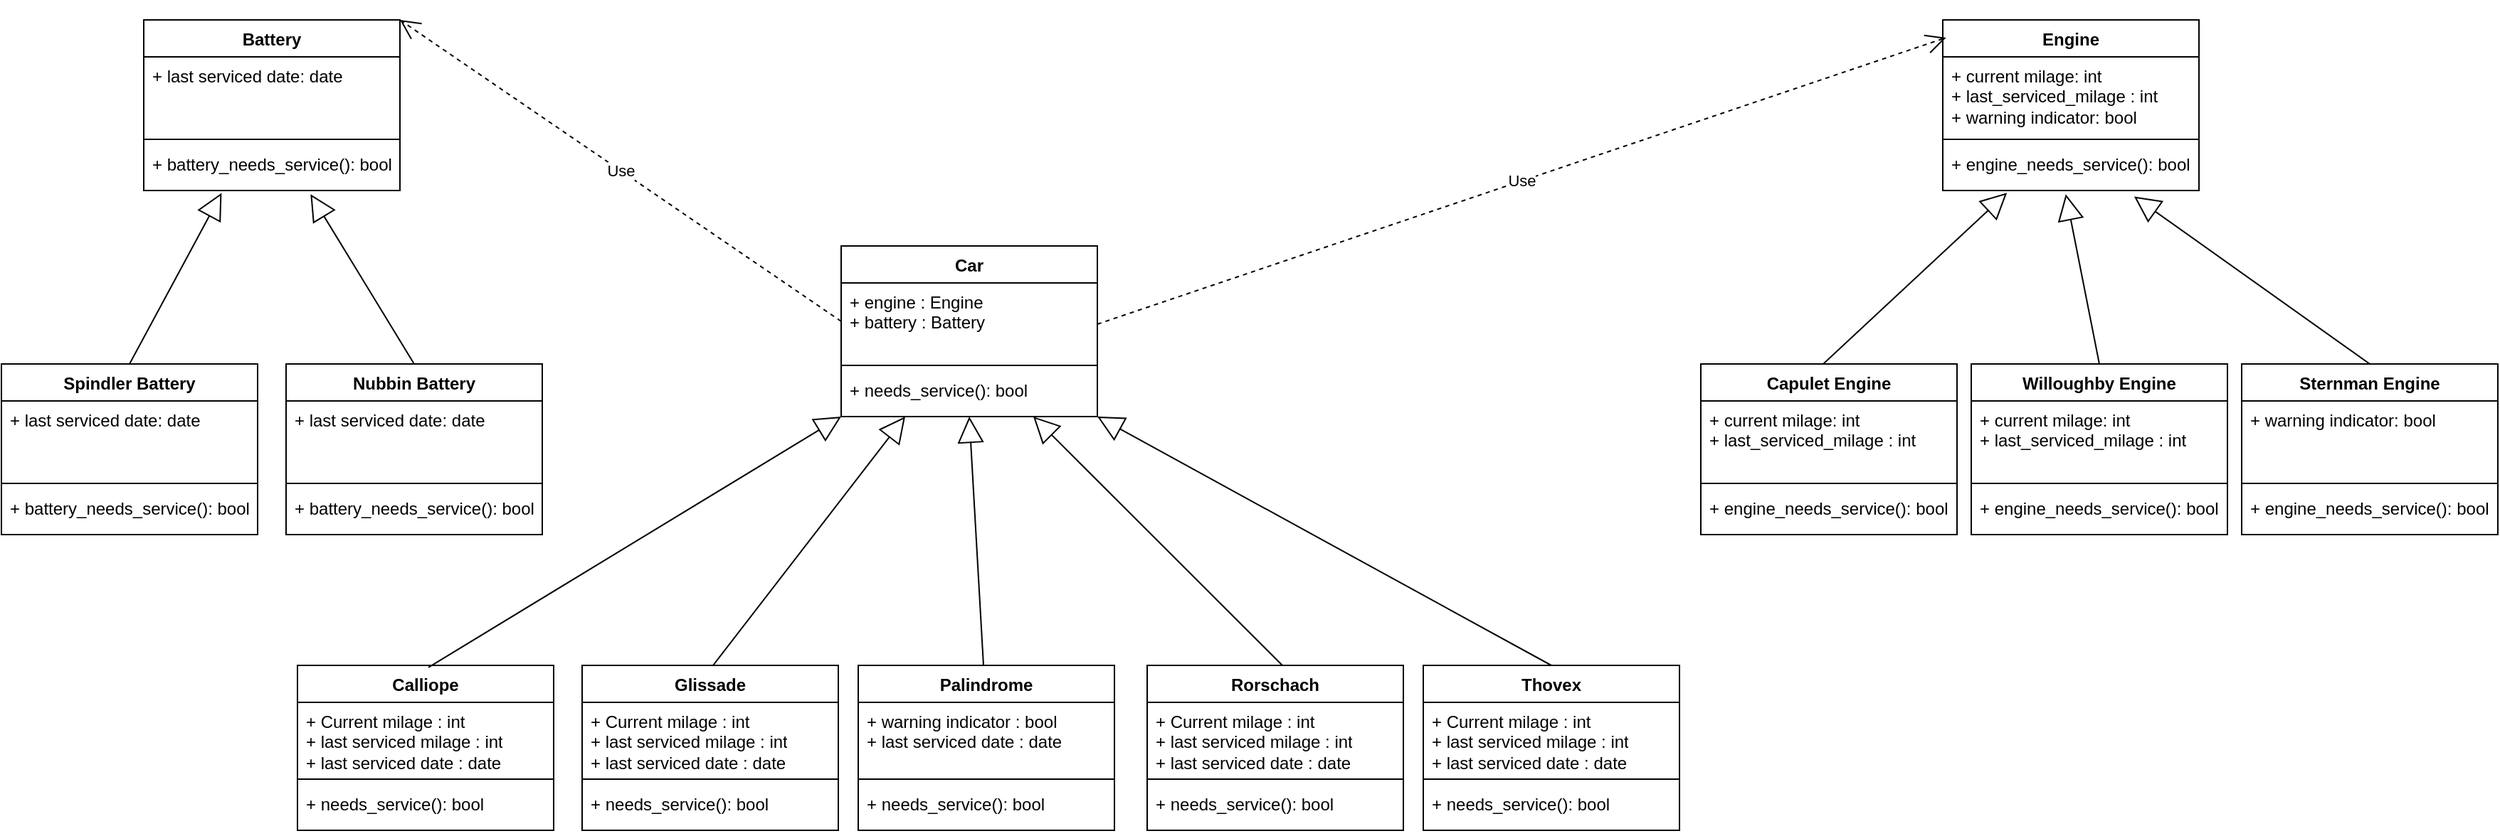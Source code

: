 <mxfile version="21.1.8" type="github">
  <diagram id="C5RBs43oDa-KdzZeNtuy" name="Page-1">
    <mxGraphModel dx="2977" dy="955" grid="1" gridSize="10" guides="1" tooltips="1" connect="1" arrows="1" fold="1" page="1" pageScale="1" pageWidth="827" pageHeight="1169" math="0" shadow="0">
      <root>
        <mxCell id="WIyWlLk6GJQsqaUBKTNV-0" />
        <mxCell id="WIyWlLk6GJQsqaUBKTNV-1" parent="WIyWlLk6GJQsqaUBKTNV-0" />
        <mxCell id="rgG76Gn6SN1cyDcZKhts-1" value="Engine" style="swimlane;fontStyle=1;align=center;verticalAlign=top;childLayout=stackLayout;horizontal=1;startSize=26;horizontalStack=0;resizeParent=1;resizeParentMax=0;resizeLast=0;collapsible=1;marginBottom=0;whiteSpace=wrap;html=1;" vertex="1" parent="WIyWlLk6GJQsqaUBKTNV-1">
          <mxGeometry x="704" y="106" width="180" height="120" as="geometry" />
        </mxCell>
        <mxCell id="rgG76Gn6SN1cyDcZKhts-2" value="+ current milage: int&lt;br&gt;+ last_serviced_milage : int&lt;br&gt;+ warning indicator: bool" style="text;strokeColor=none;fillColor=none;align=left;verticalAlign=top;spacingLeft=4;spacingRight=4;overflow=hidden;rotatable=0;points=[[0,0.5],[1,0.5]];portConstraint=eastwest;whiteSpace=wrap;html=1;" vertex="1" parent="rgG76Gn6SN1cyDcZKhts-1">
          <mxGeometry y="26" width="180" height="54" as="geometry" />
        </mxCell>
        <mxCell id="rgG76Gn6SN1cyDcZKhts-3" value="" style="line;strokeWidth=1;fillColor=none;align=left;verticalAlign=middle;spacingTop=-1;spacingLeft=3;spacingRight=3;rotatable=0;labelPosition=right;points=[];portConstraint=eastwest;strokeColor=inherit;" vertex="1" parent="rgG76Gn6SN1cyDcZKhts-1">
          <mxGeometry y="80" width="180" height="8" as="geometry" />
        </mxCell>
        <mxCell id="rgG76Gn6SN1cyDcZKhts-4" value="+ engine_needs_service(): bool" style="text;strokeColor=none;fillColor=none;align=left;verticalAlign=top;spacingLeft=4;spacingRight=4;overflow=hidden;rotatable=0;points=[[0,0.5],[1,0.5]];portConstraint=eastwest;whiteSpace=wrap;html=1;" vertex="1" parent="rgG76Gn6SN1cyDcZKhts-1">
          <mxGeometry y="88" width="180" height="32" as="geometry" />
        </mxCell>
        <mxCell id="rgG76Gn6SN1cyDcZKhts-6" value="Battery" style="swimlane;fontStyle=1;align=center;verticalAlign=top;childLayout=stackLayout;horizontal=1;startSize=26;horizontalStack=0;resizeParent=1;resizeParentMax=0;resizeLast=0;collapsible=1;marginBottom=0;whiteSpace=wrap;html=1;" vertex="1" parent="WIyWlLk6GJQsqaUBKTNV-1">
          <mxGeometry x="-560" y="106" width="180" height="120" as="geometry" />
        </mxCell>
        <mxCell id="rgG76Gn6SN1cyDcZKhts-7" value="+ last serviced date: date&lt;br&gt;" style="text;strokeColor=none;fillColor=none;align=left;verticalAlign=top;spacingLeft=4;spacingRight=4;overflow=hidden;rotatable=0;points=[[0,0.5],[1,0.5]];portConstraint=eastwest;whiteSpace=wrap;html=1;" vertex="1" parent="rgG76Gn6SN1cyDcZKhts-6">
          <mxGeometry y="26" width="180" height="54" as="geometry" />
        </mxCell>
        <mxCell id="rgG76Gn6SN1cyDcZKhts-8" value="" style="line;strokeWidth=1;fillColor=none;align=left;verticalAlign=middle;spacingTop=-1;spacingLeft=3;spacingRight=3;rotatable=0;labelPosition=right;points=[];portConstraint=eastwest;strokeColor=inherit;" vertex="1" parent="rgG76Gn6SN1cyDcZKhts-6">
          <mxGeometry y="80" width="180" height="8" as="geometry" />
        </mxCell>
        <mxCell id="rgG76Gn6SN1cyDcZKhts-9" value="+ battery_needs_service(): bool" style="text;strokeColor=none;fillColor=none;align=left;verticalAlign=top;spacingLeft=4;spacingRight=4;overflow=hidden;rotatable=0;points=[[0,0.5],[1,0.5]];portConstraint=eastwest;whiteSpace=wrap;html=1;" vertex="1" parent="rgG76Gn6SN1cyDcZKhts-6">
          <mxGeometry y="88" width="180" height="32" as="geometry" />
        </mxCell>
        <mxCell id="rgG76Gn6SN1cyDcZKhts-10" value="Car" style="swimlane;fontStyle=1;align=center;verticalAlign=top;childLayout=stackLayout;horizontal=1;startSize=26;horizontalStack=0;resizeParent=1;resizeParentMax=0;resizeLast=0;collapsible=1;marginBottom=0;whiteSpace=wrap;html=1;" vertex="1" parent="WIyWlLk6GJQsqaUBKTNV-1">
          <mxGeometry x="-70" y="265" width="180" height="120" as="geometry" />
        </mxCell>
        <mxCell id="rgG76Gn6SN1cyDcZKhts-11" value="+ engine : Engine&lt;br&gt;+ battery : Battery" style="text;strokeColor=none;fillColor=none;align=left;verticalAlign=top;spacingLeft=4;spacingRight=4;overflow=hidden;rotatable=0;points=[[0,0.5],[1,0.5]];portConstraint=eastwest;whiteSpace=wrap;html=1;" vertex="1" parent="rgG76Gn6SN1cyDcZKhts-10">
          <mxGeometry y="26" width="180" height="54" as="geometry" />
        </mxCell>
        <mxCell id="rgG76Gn6SN1cyDcZKhts-12" value="" style="line;strokeWidth=1;fillColor=none;align=left;verticalAlign=middle;spacingTop=-1;spacingLeft=3;spacingRight=3;rotatable=0;labelPosition=right;points=[];portConstraint=eastwest;strokeColor=inherit;" vertex="1" parent="rgG76Gn6SN1cyDcZKhts-10">
          <mxGeometry y="80" width="180" height="8" as="geometry" />
        </mxCell>
        <mxCell id="rgG76Gn6SN1cyDcZKhts-13" value="+ needs_service(): bool" style="text;strokeColor=none;fillColor=none;align=left;verticalAlign=top;spacingLeft=4;spacingRight=4;overflow=hidden;rotatable=0;points=[[0,0.5],[1,0.5]];portConstraint=eastwest;whiteSpace=wrap;html=1;" vertex="1" parent="rgG76Gn6SN1cyDcZKhts-10">
          <mxGeometry y="88" width="180" height="32" as="geometry" />
        </mxCell>
        <mxCell id="rgG76Gn6SN1cyDcZKhts-14" value="Capulet Engine" style="swimlane;fontStyle=1;align=center;verticalAlign=top;childLayout=stackLayout;horizontal=1;startSize=26;horizontalStack=0;resizeParent=1;resizeParentMax=0;resizeLast=0;collapsible=1;marginBottom=0;whiteSpace=wrap;html=1;" vertex="1" parent="WIyWlLk6GJQsqaUBKTNV-1">
          <mxGeometry x="534" y="348" width="180" height="120" as="geometry" />
        </mxCell>
        <mxCell id="rgG76Gn6SN1cyDcZKhts-15" value="+ current milage: int&lt;br&gt;+ last_serviced_milage : int&lt;br&gt;" style="text;strokeColor=none;fillColor=none;align=left;verticalAlign=top;spacingLeft=4;spacingRight=4;overflow=hidden;rotatable=0;points=[[0,0.5],[1,0.5]];portConstraint=eastwest;whiteSpace=wrap;html=1;" vertex="1" parent="rgG76Gn6SN1cyDcZKhts-14">
          <mxGeometry y="26" width="180" height="54" as="geometry" />
        </mxCell>
        <mxCell id="rgG76Gn6SN1cyDcZKhts-16" value="" style="line;strokeWidth=1;fillColor=none;align=left;verticalAlign=middle;spacingTop=-1;spacingLeft=3;spacingRight=3;rotatable=0;labelPosition=right;points=[];portConstraint=eastwest;strokeColor=inherit;" vertex="1" parent="rgG76Gn6SN1cyDcZKhts-14">
          <mxGeometry y="80" width="180" height="8" as="geometry" />
        </mxCell>
        <mxCell id="rgG76Gn6SN1cyDcZKhts-17" value="+ engine_needs_service(): bool" style="text;strokeColor=none;fillColor=none;align=left;verticalAlign=top;spacingLeft=4;spacingRight=4;overflow=hidden;rotatable=0;points=[[0,0.5],[1,0.5]];portConstraint=eastwest;whiteSpace=wrap;html=1;" vertex="1" parent="rgG76Gn6SN1cyDcZKhts-14">
          <mxGeometry y="88" width="180" height="32" as="geometry" />
        </mxCell>
        <mxCell id="rgG76Gn6SN1cyDcZKhts-18" value="Willoughby Engine" style="swimlane;fontStyle=1;align=center;verticalAlign=top;childLayout=stackLayout;horizontal=1;startSize=26;horizontalStack=0;resizeParent=1;resizeParentMax=0;resizeLast=0;collapsible=1;marginBottom=0;whiteSpace=wrap;html=1;" vertex="1" parent="WIyWlLk6GJQsqaUBKTNV-1">
          <mxGeometry x="724" y="348" width="180" height="120" as="geometry" />
        </mxCell>
        <mxCell id="rgG76Gn6SN1cyDcZKhts-19" value="+ current milage: int&lt;br&gt;+ last_serviced_milage : int&lt;br&gt;" style="text;strokeColor=none;fillColor=none;align=left;verticalAlign=top;spacingLeft=4;spacingRight=4;overflow=hidden;rotatable=0;points=[[0,0.5],[1,0.5]];portConstraint=eastwest;whiteSpace=wrap;html=1;" vertex="1" parent="rgG76Gn6SN1cyDcZKhts-18">
          <mxGeometry y="26" width="180" height="54" as="geometry" />
        </mxCell>
        <mxCell id="rgG76Gn6SN1cyDcZKhts-20" value="" style="line;strokeWidth=1;fillColor=none;align=left;verticalAlign=middle;spacingTop=-1;spacingLeft=3;spacingRight=3;rotatable=0;labelPosition=right;points=[];portConstraint=eastwest;strokeColor=inherit;" vertex="1" parent="rgG76Gn6SN1cyDcZKhts-18">
          <mxGeometry y="80" width="180" height="8" as="geometry" />
        </mxCell>
        <mxCell id="rgG76Gn6SN1cyDcZKhts-21" value="+ engine_needs_service(): bool" style="text;strokeColor=none;fillColor=none;align=left;verticalAlign=top;spacingLeft=4;spacingRight=4;overflow=hidden;rotatable=0;points=[[0,0.5],[1,0.5]];portConstraint=eastwest;whiteSpace=wrap;html=1;" vertex="1" parent="rgG76Gn6SN1cyDcZKhts-18">
          <mxGeometry y="88" width="180" height="32" as="geometry" />
        </mxCell>
        <mxCell id="rgG76Gn6SN1cyDcZKhts-22" value="Sternman Engine" style="swimlane;fontStyle=1;align=center;verticalAlign=top;childLayout=stackLayout;horizontal=1;startSize=26;horizontalStack=0;resizeParent=1;resizeParentMax=0;resizeLast=0;collapsible=1;marginBottom=0;whiteSpace=wrap;html=1;" vertex="1" parent="WIyWlLk6GJQsqaUBKTNV-1">
          <mxGeometry x="914" y="348" width="180" height="120" as="geometry" />
        </mxCell>
        <mxCell id="rgG76Gn6SN1cyDcZKhts-23" value="+ warning indicator: bool" style="text;strokeColor=none;fillColor=none;align=left;verticalAlign=top;spacingLeft=4;spacingRight=4;overflow=hidden;rotatable=0;points=[[0,0.5],[1,0.5]];portConstraint=eastwest;whiteSpace=wrap;html=1;" vertex="1" parent="rgG76Gn6SN1cyDcZKhts-22">
          <mxGeometry y="26" width="180" height="54" as="geometry" />
        </mxCell>
        <mxCell id="rgG76Gn6SN1cyDcZKhts-24" value="" style="line;strokeWidth=1;fillColor=none;align=left;verticalAlign=middle;spacingTop=-1;spacingLeft=3;spacingRight=3;rotatable=0;labelPosition=right;points=[];portConstraint=eastwest;strokeColor=inherit;" vertex="1" parent="rgG76Gn6SN1cyDcZKhts-22">
          <mxGeometry y="80" width="180" height="8" as="geometry" />
        </mxCell>
        <mxCell id="rgG76Gn6SN1cyDcZKhts-25" value="+ engine_needs_service(): bool" style="text;strokeColor=none;fillColor=none;align=left;verticalAlign=top;spacingLeft=4;spacingRight=4;overflow=hidden;rotatable=0;points=[[0,0.5],[1,0.5]];portConstraint=eastwest;whiteSpace=wrap;html=1;" vertex="1" parent="rgG76Gn6SN1cyDcZKhts-22">
          <mxGeometry y="88" width="180" height="32" as="geometry" />
        </mxCell>
        <mxCell id="rgG76Gn6SN1cyDcZKhts-26" value="Spindler Battery" style="swimlane;fontStyle=1;align=center;verticalAlign=top;childLayout=stackLayout;horizontal=1;startSize=26;horizontalStack=0;resizeParent=1;resizeParentMax=0;resizeLast=0;collapsible=1;marginBottom=0;whiteSpace=wrap;html=1;" vertex="1" parent="WIyWlLk6GJQsqaUBKTNV-1">
          <mxGeometry x="-660" y="348" width="180" height="120" as="geometry" />
        </mxCell>
        <mxCell id="rgG76Gn6SN1cyDcZKhts-27" value="+ last serviced date: date&lt;br&gt;" style="text;strokeColor=none;fillColor=none;align=left;verticalAlign=top;spacingLeft=4;spacingRight=4;overflow=hidden;rotatable=0;points=[[0,0.5],[1,0.5]];portConstraint=eastwest;whiteSpace=wrap;html=1;" vertex="1" parent="rgG76Gn6SN1cyDcZKhts-26">
          <mxGeometry y="26" width="180" height="54" as="geometry" />
        </mxCell>
        <mxCell id="rgG76Gn6SN1cyDcZKhts-28" value="" style="line;strokeWidth=1;fillColor=none;align=left;verticalAlign=middle;spacingTop=-1;spacingLeft=3;spacingRight=3;rotatable=0;labelPosition=right;points=[];portConstraint=eastwest;strokeColor=inherit;" vertex="1" parent="rgG76Gn6SN1cyDcZKhts-26">
          <mxGeometry y="80" width="180" height="8" as="geometry" />
        </mxCell>
        <mxCell id="rgG76Gn6SN1cyDcZKhts-29" value="+ battery_needs_service(): bool" style="text;strokeColor=none;fillColor=none;align=left;verticalAlign=top;spacingLeft=4;spacingRight=4;overflow=hidden;rotatable=0;points=[[0,0.5],[1,0.5]];portConstraint=eastwest;whiteSpace=wrap;html=1;" vertex="1" parent="rgG76Gn6SN1cyDcZKhts-26">
          <mxGeometry y="88" width="180" height="32" as="geometry" />
        </mxCell>
        <mxCell id="rgG76Gn6SN1cyDcZKhts-30" value="Nubbin Battery" style="swimlane;fontStyle=1;align=center;verticalAlign=top;childLayout=stackLayout;horizontal=1;startSize=26;horizontalStack=0;resizeParent=1;resizeParentMax=0;resizeLast=0;collapsible=1;marginBottom=0;whiteSpace=wrap;html=1;" vertex="1" parent="WIyWlLk6GJQsqaUBKTNV-1">
          <mxGeometry x="-460" y="348" width="180" height="120" as="geometry" />
        </mxCell>
        <mxCell id="rgG76Gn6SN1cyDcZKhts-31" value="+ last serviced date: date&lt;br&gt;" style="text;strokeColor=none;fillColor=none;align=left;verticalAlign=top;spacingLeft=4;spacingRight=4;overflow=hidden;rotatable=0;points=[[0,0.5],[1,0.5]];portConstraint=eastwest;whiteSpace=wrap;html=1;" vertex="1" parent="rgG76Gn6SN1cyDcZKhts-30">
          <mxGeometry y="26" width="180" height="54" as="geometry" />
        </mxCell>
        <mxCell id="rgG76Gn6SN1cyDcZKhts-32" value="" style="line;strokeWidth=1;fillColor=none;align=left;verticalAlign=middle;spacingTop=-1;spacingLeft=3;spacingRight=3;rotatable=0;labelPosition=right;points=[];portConstraint=eastwest;strokeColor=inherit;" vertex="1" parent="rgG76Gn6SN1cyDcZKhts-30">
          <mxGeometry y="80" width="180" height="8" as="geometry" />
        </mxCell>
        <mxCell id="rgG76Gn6SN1cyDcZKhts-33" value="+ battery_needs_service(): bool" style="text;strokeColor=none;fillColor=none;align=left;verticalAlign=top;spacingLeft=4;spacingRight=4;overflow=hidden;rotatable=0;points=[[0,0.5],[1,0.5]];portConstraint=eastwest;whiteSpace=wrap;html=1;" vertex="1" parent="rgG76Gn6SN1cyDcZKhts-30">
          <mxGeometry y="88" width="180" height="32" as="geometry" />
        </mxCell>
        <mxCell id="rgG76Gn6SN1cyDcZKhts-38" value="" style="endArrow=block;endSize=16;endFill=0;html=1;rounded=0;exitX=0.5;exitY=0;exitDx=0;exitDy=0;entryX=0.273;entryY=1.05;entryDx=0;entryDy=0;entryPerimeter=0;" edge="1" parent="WIyWlLk6GJQsqaUBKTNV-1">
          <mxGeometry width="160" relative="1" as="geometry">
            <mxPoint x="620" y="348" as="sourcePoint" />
            <mxPoint x="749.14" y="227.6" as="targetPoint" />
          </mxGeometry>
        </mxCell>
        <mxCell id="rgG76Gn6SN1cyDcZKhts-40" value="" style="endArrow=block;endSize=16;endFill=0;html=1;rounded=0;exitX=0.5;exitY=0;exitDx=0;exitDy=0;entryX=0.48;entryY=1.081;entryDx=0;entryDy=0;entryPerimeter=0;" edge="1" parent="WIyWlLk6GJQsqaUBKTNV-1" source="rgG76Gn6SN1cyDcZKhts-18" target="rgG76Gn6SN1cyDcZKhts-4">
          <mxGeometry width="160" relative="1" as="geometry">
            <mxPoint x="630" y="358" as="sourcePoint" />
            <mxPoint x="774" y="238" as="targetPoint" />
          </mxGeometry>
        </mxCell>
        <mxCell id="rgG76Gn6SN1cyDcZKhts-41" value="" style="endArrow=block;endSize=16;endFill=0;html=1;rounded=0;exitX=0.5;exitY=0;exitDx=0;exitDy=0;entryX=0.747;entryY=1.131;entryDx=0;entryDy=0;entryPerimeter=0;" edge="1" parent="WIyWlLk6GJQsqaUBKTNV-1" source="rgG76Gn6SN1cyDcZKhts-22" target="rgG76Gn6SN1cyDcZKhts-4">
          <mxGeometry width="160" relative="1" as="geometry">
            <mxPoint x="640" y="368" as="sourcePoint" />
            <mxPoint x="769.14" y="247.6" as="targetPoint" />
          </mxGeometry>
        </mxCell>
        <mxCell id="rgG76Gn6SN1cyDcZKhts-42" value="" style="endArrow=block;endSize=16;endFill=0;html=1;rounded=0;exitX=0.5;exitY=0;exitDx=0;exitDy=0;entryX=0.304;entryY=1.056;entryDx=0;entryDy=0;entryPerimeter=0;" edge="1" parent="WIyWlLk6GJQsqaUBKTNV-1" source="rgG76Gn6SN1cyDcZKhts-26" target="rgG76Gn6SN1cyDcZKhts-9">
          <mxGeometry width="160" relative="1" as="geometry">
            <mxPoint x="-1144" y="378" as="sourcePoint" />
            <mxPoint x="-1014.86" y="257.6" as="targetPoint" />
          </mxGeometry>
        </mxCell>
        <mxCell id="rgG76Gn6SN1cyDcZKhts-43" value="" style="endArrow=block;endSize=16;endFill=0;html=1;rounded=0;exitX=0.5;exitY=0;exitDx=0;exitDy=0;entryX=0.651;entryY=1.081;entryDx=0;entryDy=0;entryPerimeter=0;" edge="1" parent="WIyWlLk6GJQsqaUBKTNV-1" source="rgG76Gn6SN1cyDcZKhts-30" target="rgG76Gn6SN1cyDcZKhts-9">
          <mxGeometry width="160" relative="1" as="geometry">
            <mxPoint x="-1134" y="388" as="sourcePoint" />
            <mxPoint x="-1004.86" y="267.6" as="targetPoint" />
          </mxGeometry>
        </mxCell>
        <mxCell id="rgG76Gn6SN1cyDcZKhts-44" value="Use" style="endArrow=open;endSize=12;dashed=1;html=1;rounded=0;entryX=0.013;entryY=0.104;entryDx=0;entryDy=0;entryPerimeter=0;" edge="1" parent="WIyWlLk6GJQsqaUBKTNV-1" target="rgG76Gn6SN1cyDcZKhts-1">
          <mxGeometry width="160" relative="1" as="geometry">
            <mxPoint x="110" y="320" as="sourcePoint" />
            <mxPoint x="1054" y="528" as="targetPoint" />
          </mxGeometry>
        </mxCell>
        <mxCell id="rgG76Gn6SN1cyDcZKhts-45" value="Use" style="endArrow=open;endSize=12;dashed=1;html=1;rounded=0;exitX=0;exitY=0.5;exitDx=0;exitDy=0;entryX=1;entryY=0;entryDx=0;entryDy=0;" edge="1" parent="WIyWlLk6GJQsqaUBKTNV-1" source="rgG76Gn6SN1cyDcZKhts-11" target="rgG76Gn6SN1cyDcZKhts-6">
          <mxGeometry width="160" relative="1" as="geometry">
            <mxPoint x="493" y="343" as="sourcePoint" />
            <mxPoint x="716" y="360" as="targetPoint" />
          </mxGeometry>
        </mxCell>
        <mxCell id="rgG76Gn6SN1cyDcZKhts-50" value="Palindrome" style="swimlane;fontStyle=1;align=center;verticalAlign=top;childLayout=stackLayout;horizontal=1;startSize=26;horizontalStack=0;resizeParent=1;resizeParentMax=0;resizeLast=0;collapsible=1;marginBottom=0;whiteSpace=wrap;html=1;" vertex="1" parent="WIyWlLk6GJQsqaUBKTNV-1">
          <mxGeometry x="-58" y="560" width="180" height="116" as="geometry" />
        </mxCell>
        <mxCell id="rgG76Gn6SN1cyDcZKhts-51" value="+ warning indicator : bool&lt;br&gt;+ last serviced date : date" style="text;strokeColor=none;fillColor=none;align=left;verticalAlign=top;spacingLeft=4;spacingRight=4;overflow=hidden;rotatable=0;points=[[0,0.5],[1,0.5]];portConstraint=eastwest;whiteSpace=wrap;html=1;" vertex="1" parent="rgG76Gn6SN1cyDcZKhts-50">
          <mxGeometry y="26" width="180" height="50" as="geometry" />
        </mxCell>
        <mxCell id="rgG76Gn6SN1cyDcZKhts-52" value="" style="line;strokeWidth=1;fillColor=none;align=left;verticalAlign=middle;spacingTop=-1;spacingLeft=3;spacingRight=3;rotatable=0;labelPosition=right;points=[];portConstraint=eastwest;strokeColor=inherit;" vertex="1" parent="rgG76Gn6SN1cyDcZKhts-50">
          <mxGeometry y="76" width="180" height="8" as="geometry" />
        </mxCell>
        <mxCell id="rgG76Gn6SN1cyDcZKhts-53" value="+ needs_service(): bool" style="text;strokeColor=none;fillColor=none;align=left;verticalAlign=top;spacingLeft=4;spacingRight=4;overflow=hidden;rotatable=0;points=[[0,0.5],[1,0.5]];portConstraint=eastwest;whiteSpace=wrap;html=1;" vertex="1" parent="rgG76Gn6SN1cyDcZKhts-50">
          <mxGeometry y="84" width="180" height="32" as="geometry" />
        </mxCell>
        <mxCell id="rgG76Gn6SN1cyDcZKhts-54" value="Calliope" style="swimlane;fontStyle=1;align=center;verticalAlign=top;childLayout=stackLayout;horizontal=1;startSize=26;horizontalStack=0;resizeParent=1;resizeParentMax=0;resizeLast=0;collapsible=1;marginBottom=0;whiteSpace=wrap;html=1;" vertex="1" parent="WIyWlLk6GJQsqaUBKTNV-1">
          <mxGeometry x="-452" y="560" width="180" height="116" as="geometry" />
        </mxCell>
        <mxCell id="rgG76Gn6SN1cyDcZKhts-55" value="+ Current milage : int&lt;br&gt;+ last serviced milage : int&lt;br&gt;+ last serviced date : date" style="text;strokeColor=none;fillColor=none;align=left;verticalAlign=top;spacingLeft=4;spacingRight=4;overflow=hidden;rotatable=0;points=[[0,0.5],[1,0.5]];portConstraint=eastwest;whiteSpace=wrap;html=1;" vertex="1" parent="rgG76Gn6SN1cyDcZKhts-54">
          <mxGeometry y="26" width="180" height="50" as="geometry" />
        </mxCell>
        <mxCell id="rgG76Gn6SN1cyDcZKhts-56" value="" style="line;strokeWidth=1;fillColor=none;align=left;verticalAlign=middle;spacingTop=-1;spacingLeft=3;spacingRight=3;rotatable=0;labelPosition=right;points=[];portConstraint=eastwest;strokeColor=inherit;" vertex="1" parent="rgG76Gn6SN1cyDcZKhts-54">
          <mxGeometry y="76" width="180" height="8" as="geometry" />
        </mxCell>
        <mxCell id="rgG76Gn6SN1cyDcZKhts-57" value="+ needs_service(): bool" style="text;strokeColor=none;fillColor=none;align=left;verticalAlign=top;spacingLeft=4;spacingRight=4;overflow=hidden;rotatable=0;points=[[0,0.5],[1,0.5]];portConstraint=eastwest;whiteSpace=wrap;html=1;" vertex="1" parent="rgG76Gn6SN1cyDcZKhts-54">
          <mxGeometry y="84" width="180" height="32" as="geometry" />
        </mxCell>
        <mxCell id="rgG76Gn6SN1cyDcZKhts-58" value="Glissade" style="swimlane;fontStyle=1;align=center;verticalAlign=top;childLayout=stackLayout;horizontal=1;startSize=26;horizontalStack=0;resizeParent=1;resizeParentMax=0;resizeLast=0;collapsible=1;marginBottom=0;whiteSpace=wrap;html=1;" vertex="1" parent="WIyWlLk6GJQsqaUBKTNV-1">
          <mxGeometry x="-252" y="560" width="180" height="116" as="geometry" />
        </mxCell>
        <mxCell id="rgG76Gn6SN1cyDcZKhts-59" value="+ Current milage : int&lt;br style=&quot;border-color: var(--border-color);&quot;&gt;+ last serviced milage : int&lt;br style=&quot;border-color: var(--border-color);&quot;&gt;+ last serviced date : date" style="text;strokeColor=none;fillColor=none;align=left;verticalAlign=top;spacingLeft=4;spacingRight=4;overflow=hidden;rotatable=0;points=[[0,0.5],[1,0.5]];portConstraint=eastwest;whiteSpace=wrap;html=1;" vertex="1" parent="rgG76Gn6SN1cyDcZKhts-58">
          <mxGeometry y="26" width="180" height="50" as="geometry" />
        </mxCell>
        <mxCell id="rgG76Gn6SN1cyDcZKhts-60" value="" style="line;strokeWidth=1;fillColor=none;align=left;verticalAlign=middle;spacingTop=-1;spacingLeft=3;spacingRight=3;rotatable=0;labelPosition=right;points=[];portConstraint=eastwest;strokeColor=inherit;" vertex="1" parent="rgG76Gn6SN1cyDcZKhts-58">
          <mxGeometry y="76" width="180" height="8" as="geometry" />
        </mxCell>
        <mxCell id="rgG76Gn6SN1cyDcZKhts-61" value="+ needs_service(): bool" style="text;strokeColor=none;fillColor=none;align=left;verticalAlign=top;spacingLeft=4;spacingRight=4;overflow=hidden;rotatable=0;points=[[0,0.5],[1,0.5]];portConstraint=eastwest;whiteSpace=wrap;html=1;" vertex="1" parent="rgG76Gn6SN1cyDcZKhts-58">
          <mxGeometry y="84" width="180" height="32" as="geometry" />
        </mxCell>
        <mxCell id="rgG76Gn6SN1cyDcZKhts-62" value="Thovex" style="swimlane;fontStyle=1;align=center;verticalAlign=top;childLayout=stackLayout;horizontal=1;startSize=26;horizontalStack=0;resizeParent=1;resizeParentMax=0;resizeLast=0;collapsible=1;marginBottom=0;whiteSpace=wrap;html=1;" vertex="1" parent="WIyWlLk6GJQsqaUBKTNV-1">
          <mxGeometry x="339" y="560" width="180" height="116" as="geometry" />
        </mxCell>
        <mxCell id="rgG76Gn6SN1cyDcZKhts-63" value="+ Current milage : int&lt;br style=&quot;border-color: var(--border-color);&quot;&gt;+ last serviced milage : int&lt;br style=&quot;border-color: var(--border-color);&quot;&gt;+ last serviced date : date" style="text;strokeColor=none;fillColor=none;align=left;verticalAlign=top;spacingLeft=4;spacingRight=4;overflow=hidden;rotatable=0;points=[[0,0.5],[1,0.5]];portConstraint=eastwest;whiteSpace=wrap;html=1;" vertex="1" parent="rgG76Gn6SN1cyDcZKhts-62">
          <mxGeometry y="26" width="180" height="50" as="geometry" />
        </mxCell>
        <mxCell id="rgG76Gn6SN1cyDcZKhts-64" value="" style="line;strokeWidth=1;fillColor=none;align=left;verticalAlign=middle;spacingTop=-1;spacingLeft=3;spacingRight=3;rotatable=0;labelPosition=right;points=[];portConstraint=eastwest;strokeColor=inherit;" vertex="1" parent="rgG76Gn6SN1cyDcZKhts-62">
          <mxGeometry y="76" width="180" height="8" as="geometry" />
        </mxCell>
        <mxCell id="rgG76Gn6SN1cyDcZKhts-65" value="+ needs_service(): bool" style="text;strokeColor=none;fillColor=none;align=left;verticalAlign=top;spacingLeft=4;spacingRight=4;overflow=hidden;rotatable=0;points=[[0,0.5],[1,0.5]];portConstraint=eastwest;whiteSpace=wrap;html=1;" vertex="1" parent="rgG76Gn6SN1cyDcZKhts-62">
          <mxGeometry y="84" width="180" height="32" as="geometry" />
        </mxCell>
        <mxCell id="rgG76Gn6SN1cyDcZKhts-66" value="Rorschach" style="swimlane;fontStyle=1;align=center;verticalAlign=top;childLayout=stackLayout;horizontal=1;startSize=26;horizontalStack=0;resizeParent=1;resizeParentMax=0;resizeLast=0;collapsible=1;marginBottom=0;whiteSpace=wrap;html=1;" vertex="1" parent="WIyWlLk6GJQsqaUBKTNV-1">
          <mxGeometry x="145" y="560" width="180" height="116" as="geometry" />
        </mxCell>
        <mxCell id="rgG76Gn6SN1cyDcZKhts-67" value="+ Current milage : int&lt;br style=&quot;border-color: var(--border-color);&quot;&gt;+ last serviced milage : int&lt;br style=&quot;border-color: var(--border-color);&quot;&gt;+ last serviced date : date" style="text;strokeColor=none;fillColor=none;align=left;verticalAlign=top;spacingLeft=4;spacingRight=4;overflow=hidden;rotatable=0;points=[[0,0.5],[1,0.5]];portConstraint=eastwest;whiteSpace=wrap;html=1;" vertex="1" parent="rgG76Gn6SN1cyDcZKhts-66">
          <mxGeometry y="26" width="180" height="50" as="geometry" />
        </mxCell>
        <mxCell id="rgG76Gn6SN1cyDcZKhts-68" value="" style="line;strokeWidth=1;fillColor=none;align=left;verticalAlign=middle;spacingTop=-1;spacingLeft=3;spacingRight=3;rotatable=0;labelPosition=right;points=[];portConstraint=eastwest;strokeColor=inherit;" vertex="1" parent="rgG76Gn6SN1cyDcZKhts-66">
          <mxGeometry y="76" width="180" height="8" as="geometry" />
        </mxCell>
        <mxCell id="rgG76Gn6SN1cyDcZKhts-69" value="+ needs_service(): bool" style="text;strokeColor=none;fillColor=none;align=left;verticalAlign=top;spacingLeft=4;spacingRight=4;overflow=hidden;rotatable=0;points=[[0,0.5],[1,0.5]];portConstraint=eastwest;whiteSpace=wrap;html=1;" vertex="1" parent="rgG76Gn6SN1cyDcZKhts-66">
          <mxGeometry y="84" width="180" height="32" as="geometry" />
        </mxCell>
        <mxCell id="rgG76Gn6SN1cyDcZKhts-70" value="" style="endArrow=block;endSize=16;endFill=0;html=1;rounded=0;exitX=0.5;exitY=0;exitDx=0;exitDy=0;entryX=0;entryY=1;entryDx=0;entryDy=0;" edge="1" parent="WIyWlLk6GJQsqaUBKTNV-1" target="rgG76Gn6SN1cyDcZKhts-10">
          <mxGeometry width="160" relative="1" as="geometry">
            <mxPoint x="-360" y="561.4" as="sourcePoint" />
            <mxPoint x="-60" y="390" as="targetPoint" />
          </mxGeometry>
        </mxCell>
        <mxCell id="rgG76Gn6SN1cyDcZKhts-71" value="" style="endArrow=block;endSize=16;endFill=0;html=1;rounded=0;exitX=0.5;exitY=0;exitDx=0;exitDy=0;entryX=0.25;entryY=1;entryDx=0;entryDy=0;" edge="1" parent="WIyWlLk6GJQsqaUBKTNV-1" target="rgG76Gn6SN1cyDcZKhts-10">
          <mxGeometry width="160" relative="1" as="geometry">
            <mxPoint x="-160" y="560" as="sourcePoint" />
            <mxPoint x="-30.86" y="439.6" as="targetPoint" />
          </mxGeometry>
        </mxCell>
        <mxCell id="rgG76Gn6SN1cyDcZKhts-72" value="" style="endArrow=block;endSize=16;endFill=0;html=1;rounded=0;exitX=0.5;exitY=0;exitDx=0;exitDy=0;entryX=0.5;entryY=1;entryDx=0;entryDy=0;" edge="1" parent="WIyWlLk6GJQsqaUBKTNV-1" target="rgG76Gn6SN1cyDcZKhts-10">
          <mxGeometry width="160" relative="1" as="geometry">
            <mxPoint x="30" y="560" as="sourcePoint" />
            <mxPoint x="159.14" y="439.6" as="targetPoint" />
          </mxGeometry>
        </mxCell>
        <mxCell id="rgG76Gn6SN1cyDcZKhts-73" value="" style="endArrow=block;endSize=16;endFill=0;html=1;rounded=0;exitX=0.5;exitY=0;exitDx=0;exitDy=0;entryX=0.75;entryY=1;entryDx=0;entryDy=0;" edge="1" parent="WIyWlLk6GJQsqaUBKTNV-1" target="rgG76Gn6SN1cyDcZKhts-10">
          <mxGeometry width="160" relative="1" as="geometry">
            <mxPoint x="240" y="560" as="sourcePoint" />
            <mxPoint x="369.14" y="439.6" as="targetPoint" />
          </mxGeometry>
        </mxCell>
        <mxCell id="rgG76Gn6SN1cyDcZKhts-74" value="" style="endArrow=block;endSize=16;endFill=0;html=1;rounded=0;exitX=0.5;exitY=0;exitDx=0;exitDy=0;entryX=1;entryY=1;entryDx=0;entryDy=0;" edge="1" parent="WIyWlLk6GJQsqaUBKTNV-1" source="rgG76Gn6SN1cyDcZKhts-62" target="rgG76Gn6SN1cyDcZKhts-10">
          <mxGeometry width="160" relative="1" as="geometry">
            <mxPoint x="670" y="613" as="sourcePoint" />
            <mxPoint x="799.14" y="492.6" as="targetPoint" />
          </mxGeometry>
        </mxCell>
      </root>
    </mxGraphModel>
  </diagram>
</mxfile>
